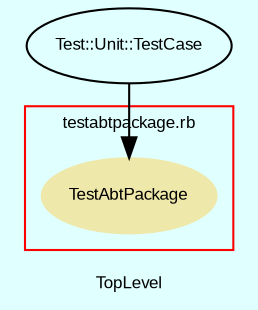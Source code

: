 digraph TopLevel {
    compound = true
    bgcolor = lightcyan1
    fontname = Arial
    fontsize = 8
    label = "TopLevel"
    node [
        fontname = Arial,
        fontsize = 8,
        color = black
    ]

    subgraph cluster_13 {
        fontname = Arial
        color = red
        label = "testabtpackage.rb"
        TestAbtPackage [
            fontcolor = black,
            URL = "classes/TestAbtPackage.html",
            shape = ellipse,
            color = palegoldenrod,
            style = filled,
            label = "TestAbtPackage"
        ]

    }

    Test__Unit__TestCase [
        URL = "classes/Test/Unit/TestCase.html",
        label = "Test::Unit::TestCase"
    ]

    Test__Unit__TestCase -> TestAbtPackage [

    ]

}

